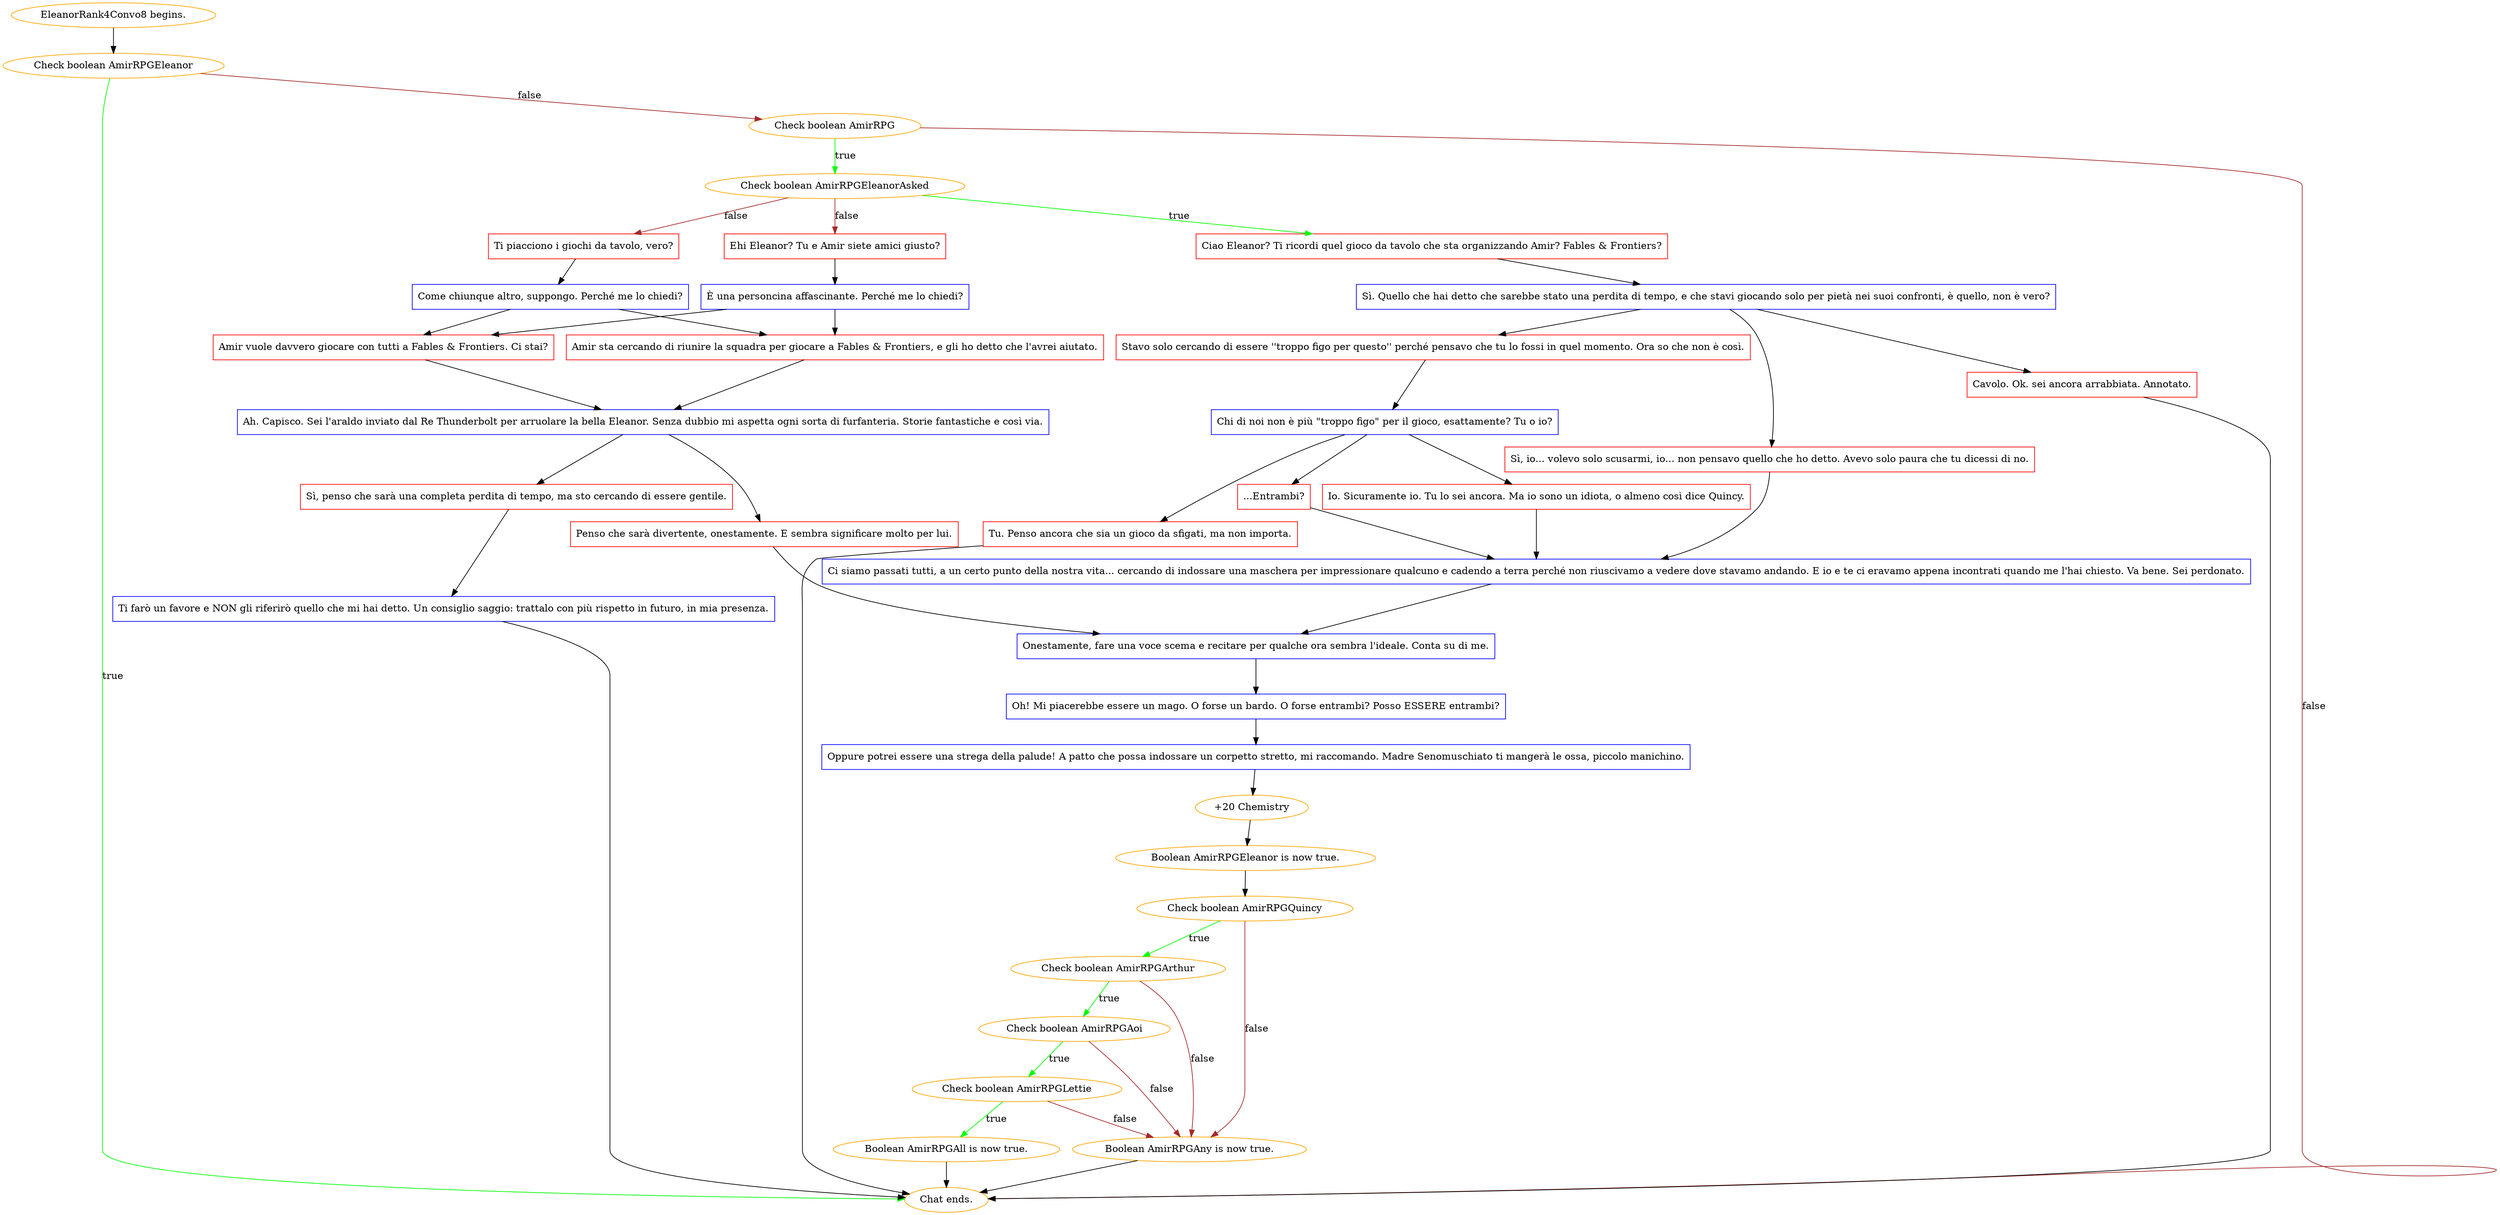 digraph {
	"EleanorRank4Convo8 begins." [color=orange];
		"EleanorRank4Convo8 begins." -> j1650638022;
	j1650638022 [label="Check boolean AmirRPGEleanor",color=orange];
		j1650638022 -> "Chat ends." [label=true,color=green];
		j1650638022 -> j3079612182 [label=false,color=brown];
	"Chat ends." [color=orange];
	j3079612182 [label="Check boolean AmirRPG",color=orange];
		j3079612182 -> j1871124460 [label=true,color=green];
		j3079612182 -> "Chat ends." [label=false,color=brown];
	j1871124460 [label="Check boolean AmirRPGEleanorAsked",color=orange];
		j1871124460 -> j2909293145 [label=true,color=green];
		j1871124460 -> j2643337897 [label=false,color=brown];
		j1871124460 -> j910098510 [label=false,color=brown];
	j2909293145 [label="Ciao Eleanor? Ti ricordi quel gioco da tavolo che sta organizzando Amir? Fables & Frontiers?",shape=box,color=red];
		j2909293145 -> j488953704;
	j2643337897 [label="Ehi Eleanor? Tu e Amir siete amici giusto?",shape=box,color=red];
		j2643337897 -> j2979134404;
	j910098510 [label="Ti piacciono i giochi da tavolo, vero?",shape=box,color=red];
		j910098510 -> j618896279;
	j488953704 [label="Sì. Quello che hai detto che sarebbe stato una perdita di tempo, e che stavi giocando solo per pietà nei suoi confronti, è quello, non è vero?",shape=box,color=blue];
		j488953704 -> j2342564512;
		j488953704 -> j4138741793;
		j488953704 -> j3978924238;
	j2979134404 [label="È una personcina affascinante. Perché me lo chiedi?",shape=box,color=blue];
		j2979134404 -> j1899359159;
		j2979134404 -> j689071132;
	j618896279 [label="Come chiunque altro, suppongo. Perché me lo chiedi?",shape=box,color=blue];
		j618896279 -> j1899359159;
		j618896279 -> j689071132;
	j2342564512 [label="Cavolo. Ok. sei ancora arrabbiata. Annotato.",shape=box,color=red];
		j2342564512 -> "Chat ends.";
	j4138741793 [label="Stavo solo cercando di essere ''troppo figo per questo'' perché pensavo che tu lo fossi in quel momento. Ora so che non è così.",shape=box,color=red];
		j4138741793 -> j1218906788;
	j3978924238 [label="Sì, io... volevo solo scusarmi, io... non pensavo quello che ho detto. Avevo solo paura che tu dicessi di no.",shape=box,color=red];
		j3978924238 -> j3617852120;
	j1899359159 [label="Amir sta cercando di riunire la squadra per giocare a Fables & Frontiers, e gli ho detto che l'avrei aiutato.",shape=box,color=red];
		j1899359159 -> j3510380030;
	j689071132 [label="Amir vuole davvero giocare con tutti a Fables & Frontiers. Ci stai?",shape=box,color=red];
		j689071132 -> j3510380030;
	j1218906788 [label="Chi di noi non è più \"troppo figo\" per il gioco, esattamente? Tu o io?",shape=box,color=blue];
		j1218906788 -> j1480135207;
		j1218906788 -> j3380827890;
		j1218906788 -> j292757157;
	j3617852120 [label="Ci siamo passati tutti, a un certo punto della nostra vita... cercando di indossare una maschera per impressionare qualcuno e cadendo a terra perché non riuscivamo a vedere dove stavamo andando. E io e te ci eravamo appena incontrati quando me l'hai chiesto. Va bene. Sei perdonato.",shape=box,color=blue];
		j3617852120 -> j49046484;
	j3510380030 [label="Ah. Capisco. Sei l'araldo inviato dal Re Thunderbolt per arruolare la bella Eleanor. Senza dubbio mi aspetta ogni sorta di furfanteria. Storie fantastiche e così via.",shape=box,color=blue];
		j3510380030 -> j1226743614;
		j3510380030 -> j1419212343;
	j1480135207 [label="Tu. Penso ancora che sia un gioco da sfigati, ma non importa.",shape=box,color=red];
		j1480135207 -> "Chat ends.";
	j3380827890 [label="Io. Sicuramente io. Tu lo sei ancora. Ma io sono un idiota, o almeno così dice Quincy.",shape=box,color=red];
		j3380827890 -> j3617852120;
	j292757157 [label="...Entrambi?",shape=box,color=red];
		j292757157 -> j3617852120;
	j49046484 [label="Onestamente, fare una voce scema e recitare per qualche ora sembra l'ideale. Conta su di me.",shape=box,color=blue];
		j49046484 -> j4201677960;
	j1226743614 [label="Penso che sarà divertente, onestamente. E sembra significare molto per lui.",shape=box,color=red];
		j1226743614 -> j49046484;
	j1419212343 [label="Sì, penso che sarà una completa perdita di tempo, ma sto cercando di essere gentile.",shape=box,color=red];
		j1419212343 -> j1446968856;
	j4201677960 [label="Oh! Mi piacerebbe essere un mago. O forse un bardo. O forse entrambi? Posso ESSERE entrambi?",shape=box,color=blue];
		j4201677960 -> j2164790586;
	j1446968856 [label="Ti farò un favore e NON gli riferirò quello che mi hai detto. Un consiglio saggio: trattalo con più rispetto in futuro, in mia presenza.",shape=box,color=blue];
		j1446968856 -> "Chat ends.";
	j2164790586 [label="Oppure potrei essere una strega della palude! A patto che possa indossare un corpetto stretto, mi raccomando. Madre Senomuschiato ti mangerà le ossa, piccolo manichino.",shape=box,color=blue];
		j2164790586 -> j465888453;
	j465888453 [label="+20 Chemistry",color=orange];
		j465888453 -> j3536246707;
	j3536246707 [label="Boolean AmirRPGEleanor is now true.",color=orange];
		j3536246707 -> j341292291;
	j341292291 [label="Check boolean AmirRPGQuincy",color=orange];
		j341292291 -> j3041201257 [label=true,color=green];
		j341292291 -> j1992773596 [label=false,color=brown];
	j3041201257 [label="Check boolean AmirRPGArthur",color=orange];
		j3041201257 -> j3736142330 [label=true,color=green];
		j3041201257 -> j1992773596 [label=false,color=brown];
	j1992773596 [label="Boolean AmirRPGAny is now true.",color=orange];
		j1992773596 -> "Chat ends.";
	j3736142330 [label="Check boolean AmirRPGAoi",color=orange];
		j3736142330 -> j3776937837 [label=true,color=green];
		j3736142330 -> j1992773596 [label=false,color=brown];
	j3776937837 [label="Check boolean AmirRPGLettie",color=orange];
		j3776937837 -> j2677000302 [label=true,color=green];
		j3776937837 -> j1992773596 [label=false,color=brown];
	j2677000302 [label="Boolean AmirRPGAll is now true.",color=orange];
		j2677000302 -> "Chat ends.";
}